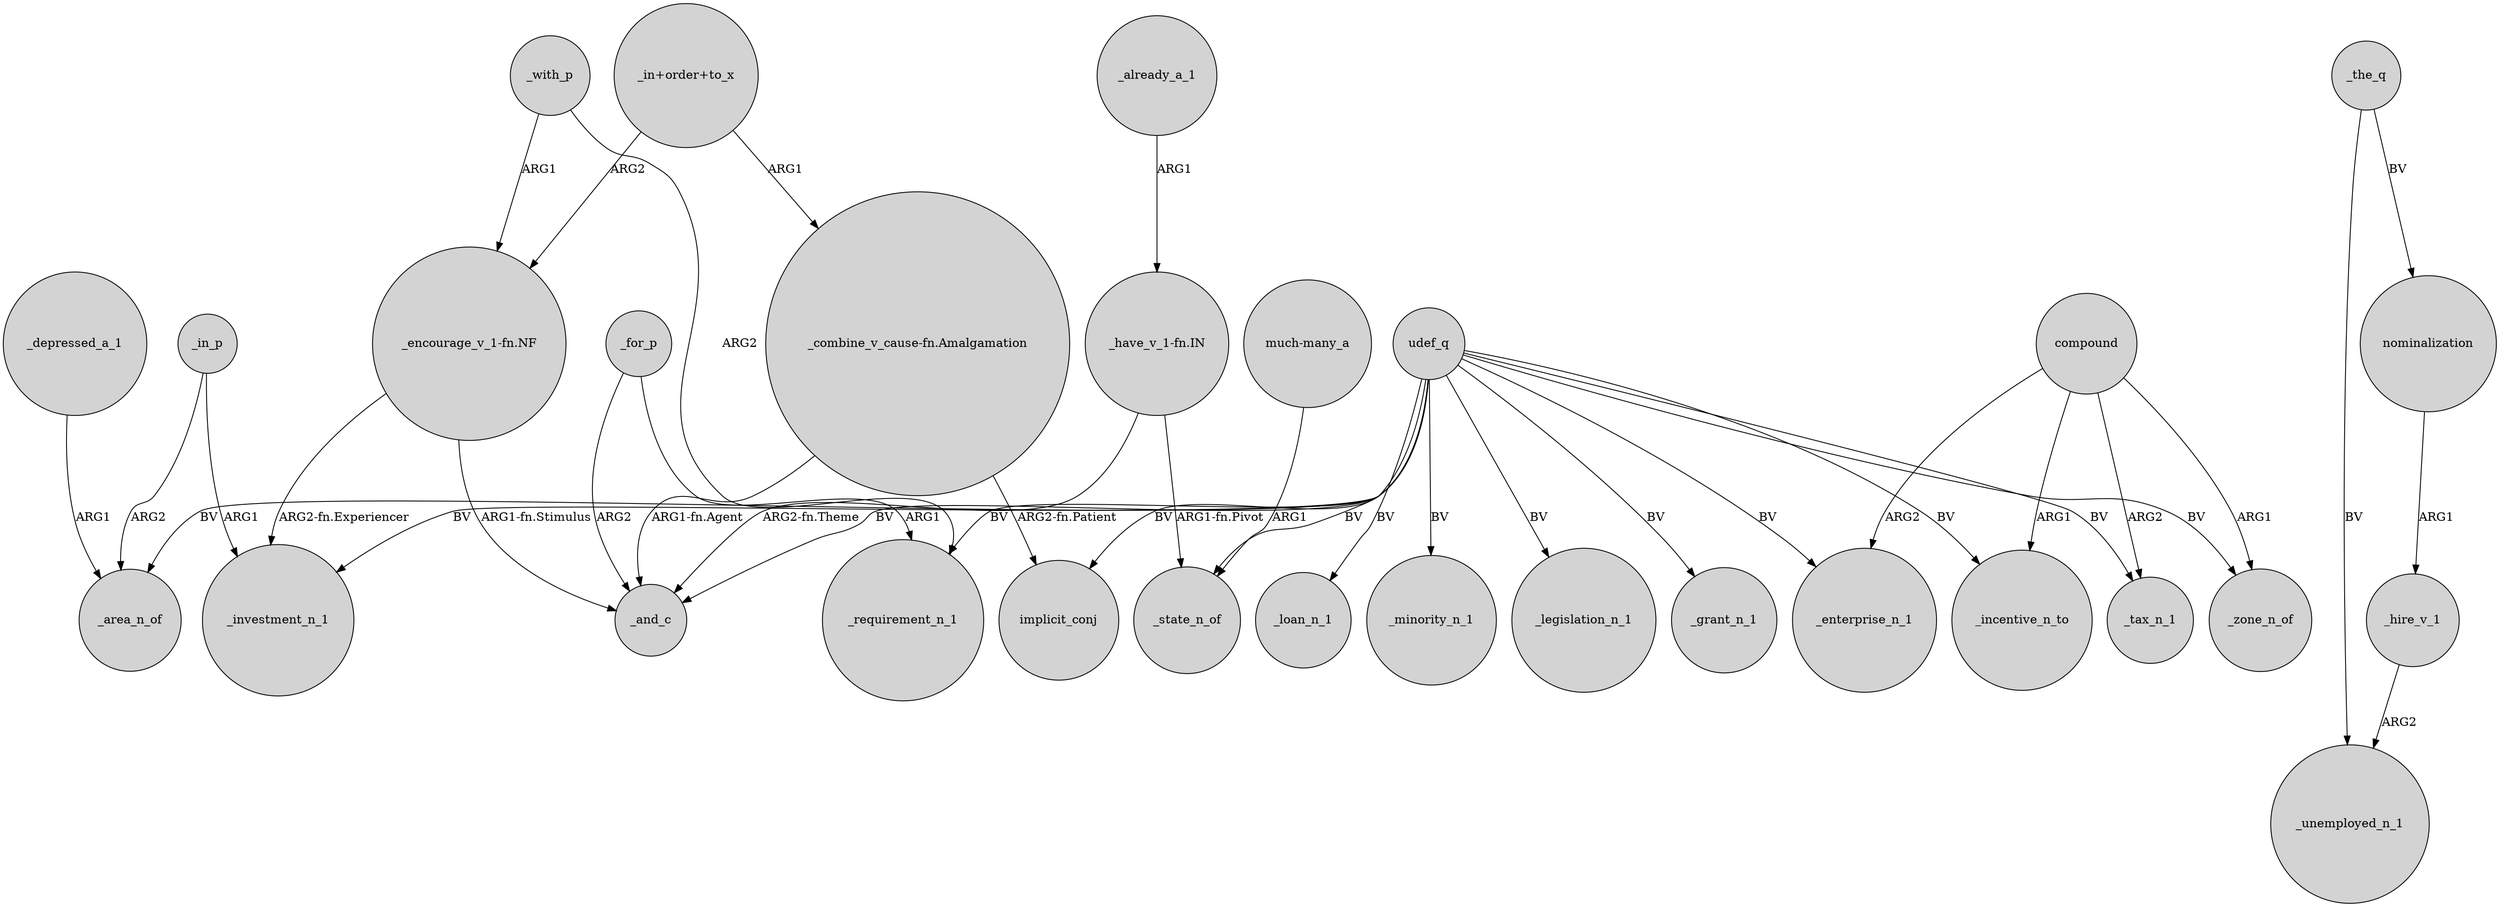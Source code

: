 digraph {
	node [shape=circle style=filled]
	"_combine_v_cause-fn.Amalgamation" -> implicit_conj [label="ARG2-fn.Patient"]
	_depressed_a_1 -> _area_n_of [label=ARG1]
	_the_q -> _unemployed_n_1 [label=BV]
	udef_q -> _enterprise_n_1 [label=BV]
	udef_q -> _requirement_n_1 [label=BV]
	udef_q -> _incentive_n_to [label=BV]
	udef_q -> _minority_n_1 [label=BV]
	udef_q -> _state_n_of [label=BV]
	"_encourage_v_1-fn.NF" -> _and_c [label="ARG1-fn.Stimulus"]
	"_encourage_v_1-fn.NF" -> _investment_n_1 [label="ARG2-fn.Experiencer"]
	nominalization -> _hire_v_1 [label=ARG1]
	"_combine_v_cause-fn.Amalgamation" -> _and_c [label="ARG1-fn.Agent"]
	_for_p -> _and_c [label=ARG2]
	"_have_v_1-fn.IN" -> _and_c [label="ARG2-fn.Theme"]
	_for_p -> _requirement_n_1 [label=ARG1]
	"_have_v_1-fn.IN" -> _state_n_of [label="ARG1-fn.Pivot"]
	udef_q -> implicit_conj [label=BV]
	compound -> _enterprise_n_1 [label=ARG2]
	compound -> _zone_n_of [label=ARG1]
	_already_a_1 -> "_have_v_1-fn.IN" [label=ARG1]
	udef_q -> _tax_n_1 [label=BV]
	_hire_v_1 -> _unemployed_n_1 [label=ARG2]
	"much-many_a" -> _state_n_of [label=ARG1]
	"_in+order+to_x" -> "_encourage_v_1-fn.NF" [label=ARG2]
	udef_q -> _investment_n_1 [label=BV]
	_in_p -> _area_n_of [label=ARG2]
	udef_q -> _legislation_n_1 [label=BV]
	_with_p -> _requirement_n_1 [label=ARG2]
	compound -> _tax_n_1 [label=ARG2]
	_with_p -> "_encourage_v_1-fn.NF" [label=ARG1]
	udef_q -> _and_c [label=BV]
	udef_q -> _area_n_of [label=BV]
	compound -> _incentive_n_to [label=ARG1]
	"_in+order+to_x" -> "_combine_v_cause-fn.Amalgamation" [label=ARG1]
	_in_p -> _investment_n_1 [label=ARG1]
	udef_q -> _grant_n_1 [label=BV]
	udef_q -> _loan_n_1 [label=BV]
	_the_q -> nominalization [label=BV]
	udef_q -> _zone_n_of [label=BV]
}
